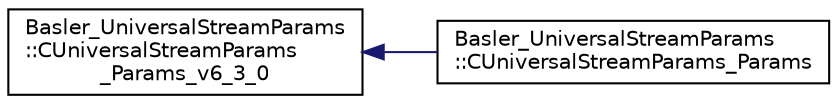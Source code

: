 digraph "Graphical Class Hierarchy"
{
  edge [fontname="Helvetica",fontsize="10",labelfontname="Helvetica",labelfontsize="10"];
  node [fontname="Helvetica",fontsize="10",shape=record];
  rankdir="LR";
  Node1 [label="Basler_UniversalStreamParams\l::CUniversalStreamParams\l_Params_v6_3_0",height=0.2,width=0.4,color="black", fillcolor="white", style="filled",URL="$class_basler___universal_stream_params_1_1_c_universal_stream_params___params__v6__3__0.html",tooltip="A parameter class containing all parameters as members that are available for pylon stream grabbers..."];
  Node1 -> Node2 [dir="back",color="midnightblue",fontsize="10",style="solid",fontname="Helvetica"];
  Node2 [label="Basler_UniversalStreamParams\l::CUniversalStreamParams_Params",height=0.2,width=0.4,color="black", fillcolor="white", style="filled",URL="$class_basler___universal_stream_params_1_1_c_universal_stream_params___params.html",tooltip="A parameter class containing all parameters as members that are available for pylon stream grabbers..."];
}

